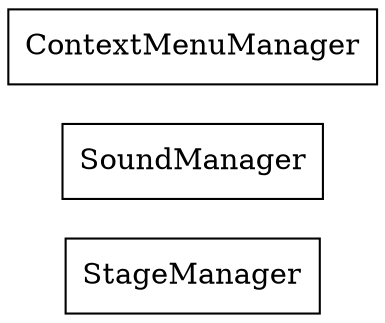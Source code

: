 strict digraph class_diagram {
  rankdir=LR;
  TypeStageManager[
    label="StageManager",
    URL="StageManager.html",
    tooltip="com.sekati.managers.StageManager",
    shape="record"
  ];
  TypeSoundManager[
    label="SoundManager",
    URL="SoundManager.html",
    tooltip="com.sekati.managers.SoundManager",
    shape="record"
  ];
  TypeContextMenuManager[
    label="ContextMenuManager",
    URL="ContextMenuManager.html",
    tooltip="com.sekati.managers.ContextMenuManager",
    shape="record"
  ];
}
